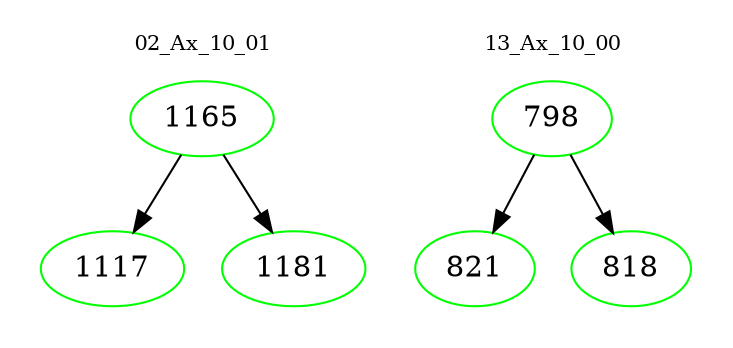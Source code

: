 digraph{
subgraph cluster_0 {
color = white
label = "02_Ax_10_01";
fontsize=10;
T0_1165 [label="1165", color="green"]
T0_1165 -> T0_1117 [color="black"]
T0_1117 [label="1117", color="green"]
T0_1165 -> T0_1181 [color="black"]
T0_1181 [label="1181", color="green"]
}
subgraph cluster_1 {
color = white
label = "13_Ax_10_00";
fontsize=10;
T1_798 [label="798", color="green"]
T1_798 -> T1_821 [color="black"]
T1_821 [label="821", color="green"]
T1_798 -> T1_818 [color="black"]
T1_818 [label="818", color="green"]
}
}
